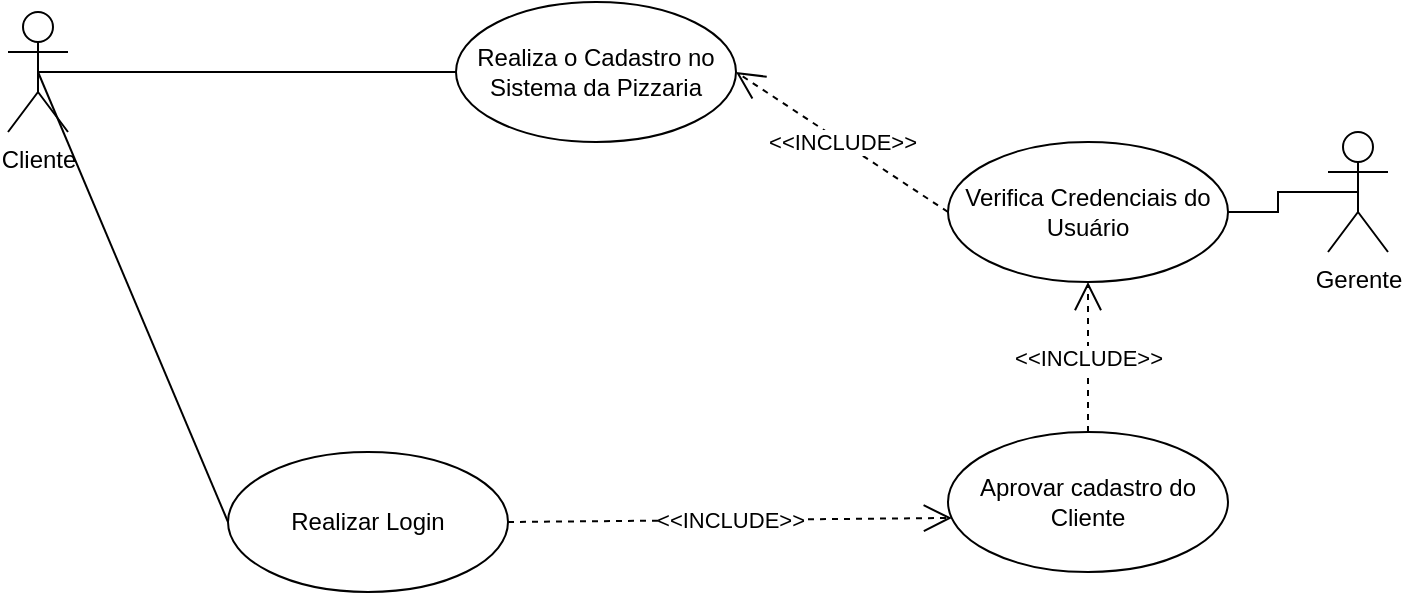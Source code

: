 <mxfile version="22.1.0" type="github">
  <diagram name="Página-1" id="qXNSg17CZVfO5A1WviAO">
    <mxGraphModel dx="1188" dy="693" grid="1" gridSize="10" guides="1" tooltips="1" connect="1" arrows="1" fold="1" page="1" pageScale="1" pageWidth="827" pageHeight="1169" math="0" shadow="0">
      <root>
        <mxCell id="0" />
        <mxCell id="1" parent="0" />
        <mxCell id="wucH2L1NYRpOZqb6inEG-15" value="Cliente" style="shape=umlActor;verticalLabelPosition=bottom;verticalAlign=top;html=1;outlineConnect=0;" vertex="1" parent="1">
          <mxGeometry x="120" y="140" width="30" height="60" as="geometry" />
        </mxCell>
        <mxCell id="wucH2L1NYRpOZqb6inEG-16" value="" style="endArrow=none;html=1;rounded=0;exitX=0.5;exitY=0.5;exitDx=0;exitDy=0;exitPerimeter=0;entryX=0;entryY=0.5;entryDx=0;entryDy=0;" edge="1" parent="1" source="wucH2L1NYRpOZqb6inEG-15" target="wucH2L1NYRpOZqb6inEG-17">
          <mxGeometry width="50" height="50" relative="1" as="geometry">
            <mxPoint x="360" y="240" as="sourcePoint" />
            <mxPoint x="400" y="170" as="targetPoint" />
          </mxGeometry>
        </mxCell>
        <mxCell id="wucH2L1NYRpOZqb6inEG-17" value="Realiza o Cadastro no Sistema da Pizzaria" style="ellipse;whiteSpace=wrap;html=1;" vertex="1" parent="1">
          <mxGeometry x="344" y="135" width="140" height="70" as="geometry" />
        </mxCell>
        <mxCell id="wucH2L1NYRpOZqb6inEG-18" value="" style="endArrow=none;html=1;rounded=0;entryX=0.5;entryY=0.5;entryDx=0;entryDy=0;entryPerimeter=0;exitX=0;exitY=0.5;exitDx=0;exitDy=0;" edge="1" parent="1" source="wucH2L1NYRpOZqb6inEG-19" target="wucH2L1NYRpOZqb6inEG-15">
          <mxGeometry width="50" height="50" relative="1" as="geometry">
            <mxPoint x="340" y="290" as="sourcePoint" />
            <mxPoint x="180" y="220" as="targetPoint" />
          </mxGeometry>
        </mxCell>
        <mxCell id="wucH2L1NYRpOZqb6inEG-19" value="Realizar Login" style="ellipse;whiteSpace=wrap;html=1;" vertex="1" parent="1">
          <mxGeometry x="230" y="360" width="140" height="70" as="geometry" />
        </mxCell>
        <mxCell id="wucH2L1NYRpOZqb6inEG-20" value="&amp;lt;&amp;lt;INCLUDE&amp;gt;&amp;gt;" style="endArrow=open;endSize=12;dashed=1;html=1;rounded=0;entryX=1;entryY=0.5;entryDx=0;entryDy=0;exitX=0;exitY=0.5;exitDx=0;exitDy=0;" edge="1" parent="1" source="wucH2L1NYRpOZqb6inEG-22" target="wucH2L1NYRpOZqb6inEG-17">
          <mxGeometry width="160" relative="1" as="geometry">
            <mxPoint x="290" y="320" as="sourcePoint" />
            <mxPoint x="450" y="320" as="targetPoint" />
          </mxGeometry>
        </mxCell>
        <mxCell id="wucH2L1NYRpOZqb6inEG-23" style="edgeStyle=orthogonalEdgeStyle;rounded=0;orthogonalLoop=1;jettySize=auto;html=1;exitX=0.5;exitY=0.5;exitDx=0;exitDy=0;exitPerimeter=0;entryX=1;entryY=0.5;entryDx=0;entryDy=0;endArrow=none;endFill=0;" edge="1" parent="1" source="wucH2L1NYRpOZqb6inEG-21" target="wucH2L1NYRpOZqb6inEG-22">
          <mxGeometry relative="1" as="geometry" />
        </mxCell>
        <mxCell id="wucH2L1NYRpOZqb6inEG-21" value="Gerente" style="shape=umlActor;verticalLabelPosition=bottom;verticalAlign=top;html=1;outlineConnect=0;" vertex="1" parent="1">
          <mxGeometry x="780" y="200" width="30" height="60" as="geometry" />
        </mxCell>
        <mxCell id="wucH2L1NYRpOZqb6inEG-22" value="Verifica Credenciais do Usuário" style="ellipse;whiteSpace=wrap;html=1;" vertex="1" parent="1">
          <mxGeometry x="590" y="205" width="140" height="70" as="geometry" />
        </mxCell>
        <mxCell id="wucH2L1NYRpOZqb6inEG-24" value="&amp;lt;&amp;lt;INCLUDE&amp;gt;&amp;gt;" style="endArrow=open;endSize=12;dashed=1;html=1;rounded=0;exitX=1;exitY=0.5;exitDx=0;exitDy=0;entryX=0.014;entryY=0.614;entryDx=0;entryDy=0;entryPerimeter=0;" edge="1" parent="1" source="wucH2L1NYRpOZqb6inEG-19" target="wucH2L1NYRpOZqb6inEG-25">
          <mxGeometry width="160" relative="1" as="geometry">
            <mxPoint x="550" y="435" as="sourcePoint" />
            <mxPoint x="500" y="340" as="targetPoint" />
          </mxGeometry>
        </mxCell>
        <mxCell id="wucH2L1NYRpOZqb6inEG-25" value="Aprovar cadastro do Cliente" style="ellipse;whiteSpace=wrap;html=1;" vertex="1" parent="1">
          <mxGeometry x="590" y="350" width="140" height="70" as="geometry" />
        </mxCell>
        <mxCell id="wucH2L1NYRpOZqb6inEG-26" value="&amp;lt;&amp;lt;INCLUDE&amp;gt;&amp;gt;" style="endArrow=open;endSize=12;dashed=1;html=1;rounded=0;exitX=0.5;exitY=0;exitDx=0;exitDy=0;entryX=0.5;entryY=1;entryDx=0;entryDy=0;" edge="1" parent="1" source="wucH2L1NYRpOZqb6inEG-25" target="wucH2L1NYRpOZqb6inEG-22">
          <mxGeometry width="160" relative="1" as="geometry">
            <mxPoint x="414" y="492" as="sourcePoint" />
            <mxPoint x="636" y="440" as="targetPoint" />
          </mxGeometry>
        </mxCell>
      </root>
    </mxGraphModel>
  </diagram>
</mxfile>
